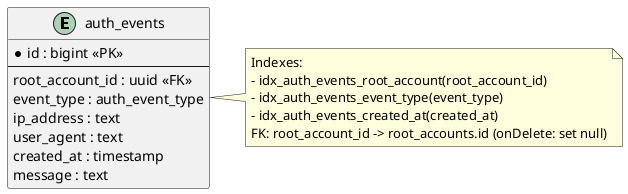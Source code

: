 @startuml auth_events
' auth_events 単独 ER 図（root_accounts を外部参照）
entity "auth_events" as auth_events {
  * id : bigint <<PK>>
  --
  root_account_id : uuid <<FK>>
  event_type : auth_event_type
  ip_address : text
  user_agent : text
  created_at : timestamp
  message : text
}

note right of auth_events
  Indexes:
  - idx_auth_events_root_account(root_account_id)
  - idx_auth_events_event_type(event_type)
  - idx_auth_events_created_at(created_at)
  FK: root_account_id -> root_accounts.id (onDelete: set null)
end note
@enduml
